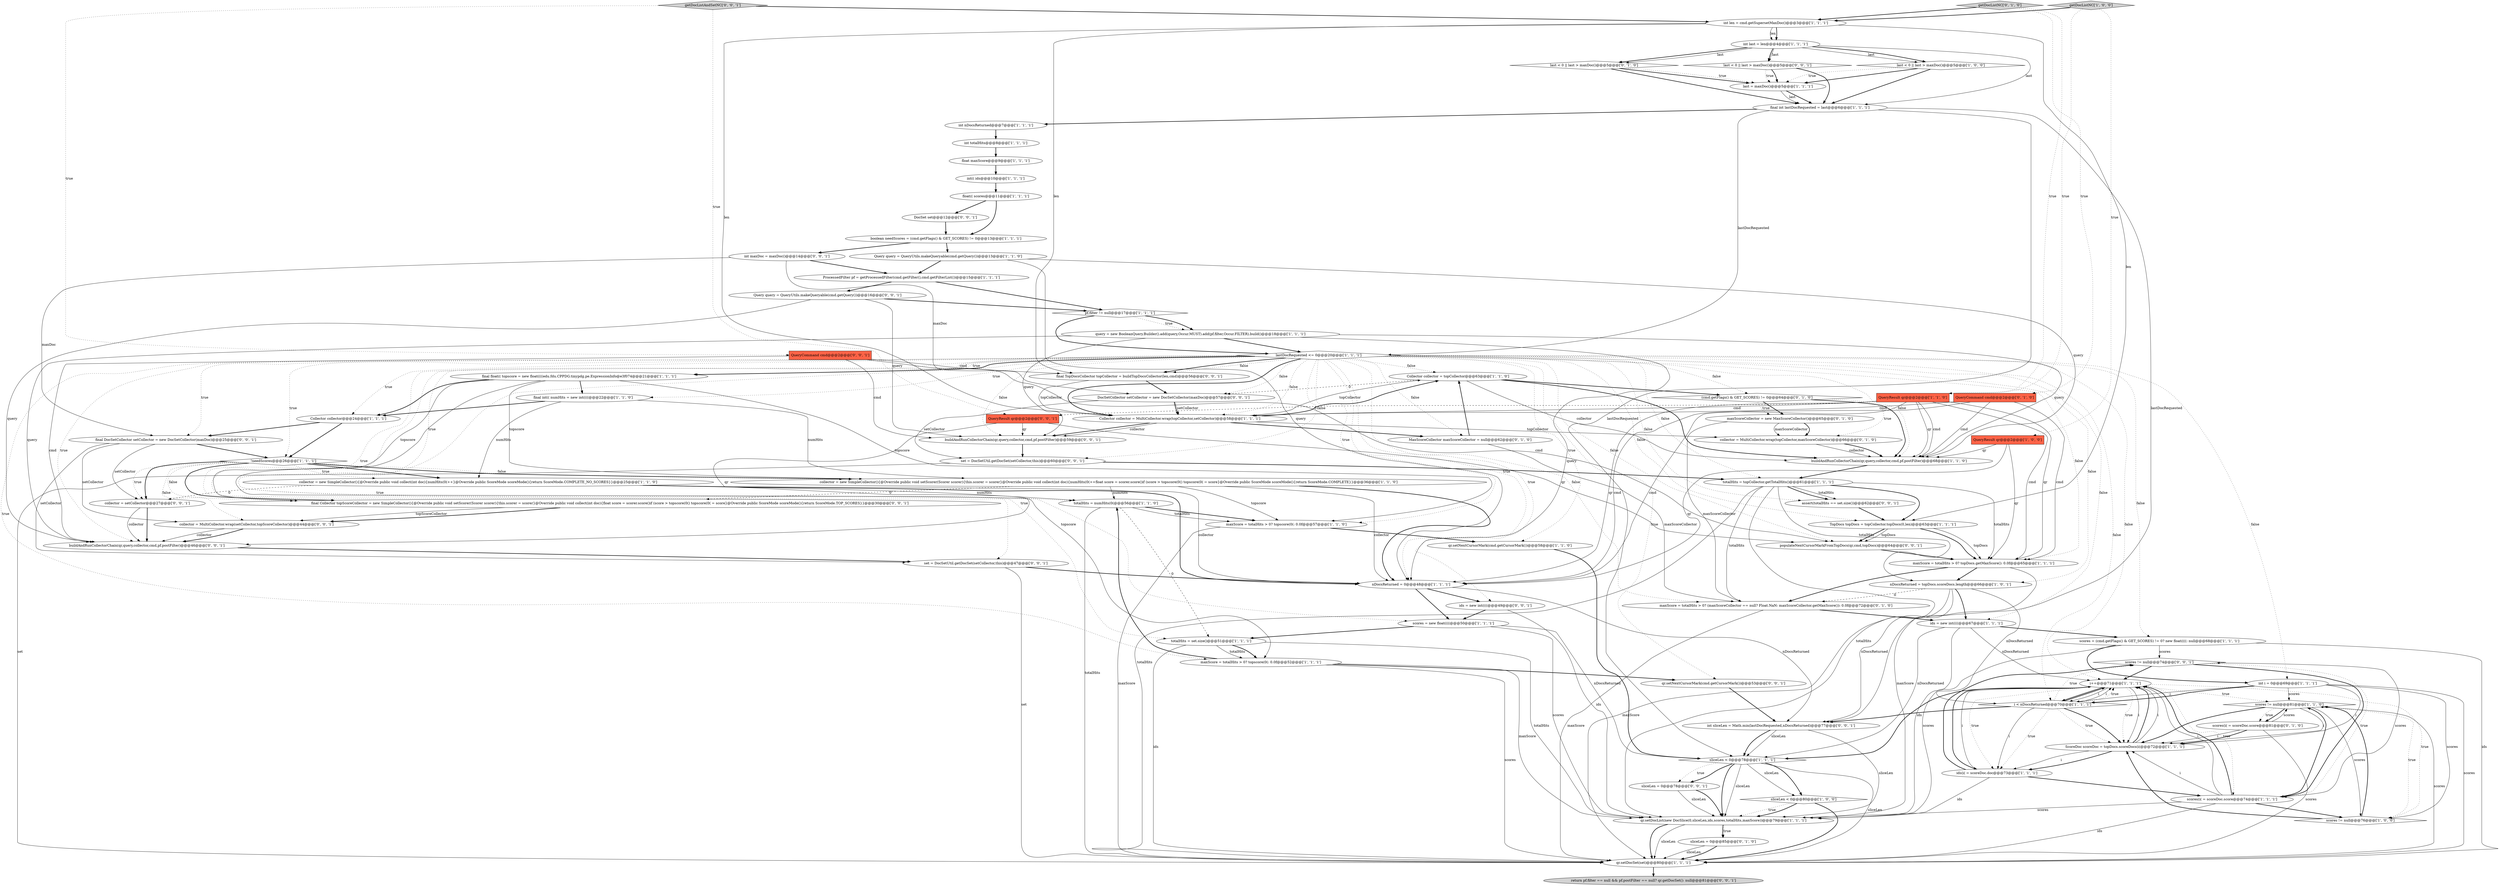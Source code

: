digraph {
70 [style = filled, label = "scores != null@@@74@@@['0', '0', '1']", fillcolor = white, shape = diamond image = "AAA0AAABBB3BBB"];
83 [style = filled, label = "int maxDoc = maxDoc()@@@14@@@['0', '0', '1']", fillcolor = white, shape = ellipse image = "AAA0AAABBB3BBB"];
38 [style = filled, label = "qr.setNextCursorMark(cmd.getCursorMark())@@@58@@@['1', '1', '0']", fillcolor = white, shape = ellipse image = "AAA0AAABBB1BBB"];
76 [style = filled, label = "return pf.filter == null && pf.postFilter == null? qr.getDocSet(): null@@@81@@@['0', '0', '1']", fillcolor = lightgray, shape = ellipse image = "AAA0AAABBB3BBB"];
5 [style = filled, label = "scores = new float((((@@@50@@@['1', '1', '1']", fillcolor = white, shape = ellipse image = "AAA0AAABBB1BBB"];
31 [style = filled, label = "Collector collector = topCollector@@@63@@@['1', '1', '0']", fillcolor = white, shape = ellipse image = "AAA0AAABBB1BBB"];
2 [style = filled, label = "!needScores@@@26@@@['1', '1', '1']", fillcolor = white, shape = diamond image = "AAA0AAABBB1BBB"];
27 [style = filled, label = "Query query = QueryUtils.makeQueryable(cmd.getQuery())@@@13@@@['1', '1', '0']", fillcolor = white, shape = ellipse image = "AAA0AAABBB1BBB"];
39 [style = filled, label = "totalHits = numHits(0(@@@56@@@['1', '1', '0']", fillcolor = white, shape = ellipse image = "AAA0AAABBB1BBB"];
68 [style = filled, label = "int sliceLen = Math.min(lastDocRequested,nDocsReturned)@@@77@@@['0', '0', '1']", fillcolor = white, shape = ellipse image = "AAA0AAABBB3BBB"];
66 [style = filled, label = "final TopDocsCollector topCollector = buildTopDocsCollector(len,cmd)@@@56@@@['0', '0', '1']", fillcolor = white, shape = ellipse image = "AAA0AAABBB3BBB"];
74 [style = filled, label = "getDocListAndSetNC['0', '0', '1']", fillcolor = lightgray, shape = diamond image = "AAA0AAABBB3BBB"];
0 [style = filled, label = "int nDocsReturned@@@7@@@['1', '1', '1']", fillcolor = white, shape = ellipse image = "AAA0AAABBB1BBB"];
45 [style = filled, label = "nDocsReturned = topDocs.scoreDocs.length@@@66@@@['1', '0', '1']", fillcolor = white, shape = ellipse image = "AAA0AAABBB1BBB"];
61 [style = filled, label = "scores(i( = scoreDoc.score@@@81@@@['0', '1', '0']", fillcolor = white, shape = ellipse image = "AAA0AAABBB2BBB"];
10 [style = filled, label = "final float(( topscore = new float((((edu.fdu.CPPDG.tinypdg.pe.ExpressionInfo@e3f074@@@21@@@['1', '1', '1']", fillcolor = white, shape = ellipse image = "AAA0AAABBB1BBB"];
22 [style = filled, label = "query = new BooleanQuery.Builder().add(query,Occur.MUST).add(pf.filter,Occur.FILTER).build()@@@18@@@['1', '1', '1']", fillcolor = white, shape = ellipse image = "AAA0AAABBB1BBB"];
78 [style = filled, label = "DocSet set@@@12@@@['0', '0', '1']", fillcolor = white, shape = ellipse image = "AAA0AAABBB3BBB"];
81 [style = filled, label = "qr.setNextCursorMark(cmd.getCursorMark())@@@53@@@['0', '0', '1']", fillcolor = white, shape = ellipse image = "AAA0AAABBB3BBB"];
28 [style = filled, label = "scores = (cmd.getFlags() & GET_SCORES) != 0? new float((((: null@@@68@@@['1', '1', '1']", fillcolor = white, shape = ellipse image = "AAA0AAABBB1BBB"];
49 [style = filled, label = "pf.filter != null@@@17@@@['1', '1', '1']", fillcolor = white, shape = diamond image = "AAA0AAABBB1BBB"];
64 [style = filled, label = "assert(totalHits == set.size())@@@62@@@['0', '0', '1']", fillcolor = white, shape = ellipse image = "AAA0AAABBB3BBB"];
80 [style = filled, label = "Query query = QueryUtils.makeQueryable(cmd.getQuery())@@@16@@@['0', '0', '1']", fillcolor = white, shape = ellipse image = "AAA0AAABBB3BBB"];
55 [style = filled, label = "MaxScoreCollector maxScoreCollector = null@@@62@@@['0', '1', '0']", fillcolor = white, shape = ellipse image = "AAA1AAABBB2BBB"];
15 [style = filled, label = "totalHits = topCollector.getTotalHits()@@@61@@@['1', '1', '1']", fillcolor = white, shape = ellipse image = "AAA0AAABBB1BBB"];
26 [style = filled, label = "ids = new int((((@@@67@@@['1', '1', '1']", fillcolor = white, shape = ellipse image = "AAA0AAABBB1BBB"];
1 [style = filled, label = "sliceLen < 0@@@78@@@['1', '1', '1']", fillcolor = white, shape = diamond image = "AAA0AAABBB1BBB"];
33 [style = filled, label = "scores != null@@@81@@@['1', '1', '0']", fillcolor = white, shape = diamond image = "AAA0AAABBB1BBB"];
77 [style = filled, label = "final DocSetCollector setCollector = new DocSetCollector(maxDoc)@@@25@@@['0', '0', '1']", fillcolor = white, shape = ellipse image = "AAA0AAABBB3BBB"];
87 [style = filled, label = "set = DocSetUtil.getDocSet(setCollector,this)@@@60@@@['0', '0', '1']", fillcolor = white, shape = ellipse image = "AAA0AAABBB3BBB"];
36 [style = filled, label = "ids(i( = scoreDoc.doc@@@73@@@['1', '1', '1']", fillcolor = white, shape = ellipse image = "AAA0AAABBB1BBB"];
7 [style = filled, label = "Collector collector@@@24@@@['1', '1', '1']", fillcolor = white, shape = ellipse image = "AAA0AAABBB1BBB"];
11 [style = filled, label = "final int lastDocRequested = last@@@6@@@['1', '1', '1']", fillcolor = white, shape = ellipse image = "AAA0AAABBB1BBB"];
52 [style = filled, label = "maxScore = totalHits > 0? topscore(0(: 0.0f@@@57@@@['1', '1', '0']", fillcolor = white, shape = ellipse image = "AAA0AAABBB1BBB"];
24 [style = filled, label = "sliceLen < 0@@@80@@@['1', '0', '0']", fillcolor = white, shape = diamond image = "AAA0AAABBB1BBB"];
72 [style = filled, label = "last < 0 || last > maxDoc()@@@5@@@['0', '0', '1']", fillcolor = white, shape = diamond image = "AAA0AAABBB3BBB"];
18 [style = filled, label = "last < 0 || last > maxDoc()@@@5@@@['1', '0', '0']", fillcolor = white, shape = diamond image = "AAA0AAABBB1BBB"];
20 [style = filled, label = "i++@@@71@@@['1', '1', '1']", fillcolor = white, shape = ellipse image = "AAA0AAABBB1BBB"];
54 [style = filled, label = "QueryCommand cmd@@@2@@@['0', '1', '0']", fillcolor = tomato, shape = box image = "AAA0AAABBB2BBB"];
63 [style = filled, label = "sliceLen = 0@@@78@@@['0', '0', '1']", fillcolor = white, shape = ellipse image = "AAA0AAABBB3BBB"];
75 [style = filled, label = "collector = setCollector@@@27@@@['0', '0', '1']", fillcolor = white, shape = ellipse image = "AAA0AAABBB3BBB"];
71 [style = filled, label = "QueryCommand cmd@@@2@@@['0', '0', '1']", fillcolor = tomato, shape = box image = "AAA0AAABBB3BBB"];
84 [style = filled, label = "set = DocSetUtil.getDocSet(setCollector,this)@@@47@@@['0', '0', '1']", fillcolor = white, shape = ellipse image = "AAA0AAABBB3BBB"];
12 [style = filled, label = "scores != null@@@76@@@['1', '0', '0']", fillcolor = white, shape = diamond image = "AAA0AAABBB1BBB"];
30 [style = filled, label = "nDocsReturned = 0@@@48@@@['1', '1', '1']", fillcolor = white, shape = ellipse image = "AAA0AAABBB1BBB"];
82 [style = filled, label = "collector = MultiCollector.wrap(setCollector,topScoreCollector)@@@44@@@['0', '0', '1']", fillcolor = white, shape = ellipse image = "AAA0AAABBB3BBB"];
34 [style = filled, label = "qr.setDocList(new DocSlice(0,sliceLen,ids,scores,totalHits,maxScore))@@@79@@@['1', '1', '1']", fillcolor = white, shape = ellipse image = "AAA0AAABBB1BBB"];
3 [style = filled, label = "collector = new SimpleCollector(){@Override public void setScorer(Scorer scorer){this.scorer = scorer}@Override public void collect(int doc){numHits(0(++float score = scorer.score()if (score > topscore(0() topscore(0( = score}@Override public ScoreMode scoreMode(){return ScoreMode.COMPLETE}}@@@36@@@['1', '1', '0']", fillcolor = white, shape = ellipse image = "AAA0AAABBB1BBB"];
29 [style = filled, label = "int i = 0@@@69@@@['1', '1', '1']", fillcolor = white, shape = ellipse image = "AAA0AAABBB1BBB"];
85 [style = filled, label = "buildAndRunCollectorChain(qr,query,collector,cmd,pf.postFilter)@@@46@@@['0', '0', '1']", fillcolor = white, shape = ellipse image = "AAA0AAABBB3BBB"];
51 [style = filled, label = "qr.setDocSet(set)@@@80@@@['1', '1', '1']", fillcolor = white, shape = ellipse image = "AAA0AAABBB1BBB"];
86 [style = filled, label = "QueryResult qr@@@2@@@['0', '0', '1']", fillcolor = tomato, shape = box image = "AAA0AAABBB3BBB"];
14 [style = filled, label = "totalHits = set.size()@@@51@@@['1', '1', '1']", fillcolor = white, shape = ellipse image = "AAA0AAABBB1BBB"];
23 [style = filled, label = "Collector collector = MultiCollector.wrap(topCollector,setCollector)@@@58@@@['1', '1', '1']", fillcolor = white, shape = ellipse image = "AAA0AAABBB1BBB"];
42 [style = filled, label = "QueryResult qr@@@2@@@['1', '1', '0']", fillcolor = tomato, shape = box image = "AAA0AAABBB1BBB"];
58 [style = filled, label = "maxScoreCollector = new MaxScoreCollector()@@@65@@@['0', '1', '0']", fillcolor = white, shape = ellipse image = "AAA1AAABBB2BBB"];
65 [style = filled, label = "buildAndRunCollectorChain(qr,query,collector,cmd,pf.postFilter)@@@59@@@['0', '0', '1']", fillcolor = white, shape = ellipse image = "AAA0AAABBB3BBB"];
62 [style = filled, label = "collector = MultiCollector.wrap(topCollector,maxScoreCollector)@@@66@@@['0', '1', '0']", fillcolor = white, shape = ellipse image = "AAA1AAABBB2BBB"];
73 [style = filled, label = "populateNextCursorMarkFromTopDocs(qr,cmd,topDocs)@@@64@@@['0', '0', '1']", fillcolor = white, shape = ellipse image = "AAA0AAABBB3BBB"];
53 [style = filled, label = "(cmd.getFlags() & GET_SCORES) != 0@@@64@@@['0', '1', '0']", fillcolor = white, shape = diamond image = "AAA1AAABBB2BBB"];
13 [style = filled, label = "int len = cmd.getSupersetMaxDoc()@@@3@@@['1', '1', '1']", fillcolor = white, shape = ellipse image = "AAA0AAABBB1BBB"];
69 [style = filled, label = "ids = new int((((@@@49@@@['0', '0', '1']", fillcolor = white, shape = ellipse image = "AAA0AAABBB3BBB"];
41 [style = filled, label = "lastDocRequested <= 0@@@20@@@['1', '1', '1']", fillcolor = white, shape = diamond image = "AAA0AAABBB1BBB"];
79 [style = filled, label = "DocSetCollector setCollector = new DocSetCollector(maxDoc)@@@57@@@['0', '0', '1']", fillcolor = white, shape = ellipse image = "AAA0AAABBB3BBB"];
43 [style = filled, label = "last = maxDoc()@@@5@@@['1', '1', '1']", fillcolor = white, shape = ellipse image = "AAA0AAABBB1BBB"];
37 [style = filled, label = "QueryResult qr@@@2@@@['1', '0', '0']", fillcolor = tomato, shape = box image = "AAA0AAABBB1BBB"];
35 [style = filled, label = "collector = new SimpleCollector(){@Override public void collect(int doc){numHits(0(++}@Override public ScoreMode scoreMode(){return ScoreMode.COMPLETE_NO_SCORES}}@@@25@@@['1', '1', '0']", fillcolor = white, shape = ellipse image = "AAA0AAABBB1BBB"];
8 [style = filled, label = "int totalHits@@@8@@@['1', '1', '1']", fillcolor = white, shape = ellipse image = "AAA0AAABBB1BBB"];
19 [style = filled, label = "float(( scores@@@11@@@['1', '1', '1']", fillcolor = white, shape = ellipse image = "AAA0AAABBB1BBB"];
21 [style = filled, label = "maxScore = totalHits > 0? topDocs.getMaxScore(): 0.0f@@@65@@@['1', '1', '1']", fillcolor = white, shape = ellipse image = "AAA0AAABBB1BBB"];
57 [style = filled, label = "last < 0 || last > maxDoc()@@@5@@@['0', '1', '0']", fillcolor = white, shape = diamond image = "AAA0AAABBB2BBB"];
44 [style = filled, label = "boolean needScores = (cmd.getFlags() & GET_SCORES) != 0@@@13@@@['1', '1', '1']", fillcolor = white, shape = ellipse image = "AAA0AAABBB1BBB"];
6 [style = filled, label = "scores(i( = scoreDoc.score@@@74@@@['1', '1', '1']", fillcolor = white, shape = ellipse image = "AAA0AAABBB1BBB"];
50 [style = filled, label = "ScoreDoc scoreDoc = topDocs.scoreDocs(i(@@@72@@@['1', '1', '1']", fillcolor = white, shape = ellipse image = "AAA0AAABBB1BBB"];
17 [style = filled, label = "ProcessedFilter pf = getProcessedFilter(cmd.getFilter(),cmd.getFilterList())@@@15@@@['1', '1', '1']", fillcolor = white, shape = ellipse image = "AAA0AAABBB1BBB"];
40 [style = filled, label = "buildAndRunCollectorChain(qr,query,collector,cmd,pf.postFilter)@@@68@@@['1', '1', '0']", fillcolor = white, shape = ellipse image = "AAA0AAABBB1BBB"];
48 [style = filled, label = "int last = len@@@4@@@['1', '1', '1']", fillcolor = white, shape = ellipse image = "AAA0AAABBB1BBB"];
47 [style = filled, label = "getDocListNC['1', '0', '0']", fillcolor = lightgray, shape = diamond image = "AAA0AAABBB1BBB"];
16 [style = filled, label = "int(( ids@@@10@@@['1', '1', '1']", fillcolor = white, shape = ellipse image = "AAA0AAABBB1BBB"];
59 [style = filled, label = "sliceLen = 0@@@85@@@['0', '1', '0']", fillcolor = white, shape = ellipse image = "AAA0AAABBB2BBB"];
32 [style = filled, label = "final int(( numHits = new int((((@@@22@@@['1', '1', '0']", fillcolor = white, shape = ellipse image = "AAA0AAABBB1BBB"];
4 [style = filled, label = "maxScore = totalHits > 0? topscore(0(: 0.0f@@@52@@@['1', '1', '1']", fillcolor = white, shape = ellipse image = "AAA0AAABBB1BBB"];
25 [style = filled, label = "TopDocs topDocs = topCollector.topDocs(0,len)@@@63@@@['1', '1', '1']", fillcolor = white, shape = ellipse image = "AAA0AAABBB1BBB"];
46 [style = filled, label = "i < nDocsReturned@@@70@@@['1', '1', '1']", fillcolor = white, shape = diamond image = "AAA0AAABBB1BBB"];
9 [style = filled, label = "float maxScore@@@9@@@['1', '1', '1']", fillcolor = white, shape = ellipse image = "AAA0AAABBB1BBB"];
56 [style = filled, label = "maxScore = totalHits > 0? (maxScoreCollector == null? Float.NaN: maxScoreCollector.getMaxScore()): 0.0f@@@72@@@['0', '1', '0']", fillcolor = white, shape = ellipse image = "AAA1AAABBB2BBB"];
67 [style = filled, label = "final Collector topScoreCollector = new SimpleCollector(){@Override public void setScorer(Scorer scorer){this.scorer = scorer}@Override public void collect(int doc){float score = scorer.score()if (score > topscore(0() topscore(0( = score}@Override public ScoreMode scoreMode(){return ScoreMode.TOP_SCORES}}@@@30@@@['0', '0', '1']", fillcolor = white, shape = ellipse image = "AAA0AAABBB3BBB"];
60 [style = filled, label = "getDocListNC['0', '1', '0']", fillcolor = lightgray, shape = diamond image = "AAA0AAABBB2BBB"];
3->30 [style = solid, label="collector"];
32->35 [style = solid, label="numHits"];
49->41 [style = bold, label=""];
5->14 [style = bold, label=""];
33->51 [style = solid, label="scores"];
12->33 [style = bold, label=""];
87->51 [style = solid, label="set"];
43->11 [style = bold, label=""];
48->72 [style = bold, label=""];
23->62 [style = solid, label="topCollector"];
24->51 [style = bold, label=""];
41->14 [style = dotted, label="true"];
45->51 [style = solid, label="maxScore"];
25->73 [style = bold, label=""];
41->52 [style = dotted, label="true"];
46->20 [style = solid, label="i"];
60->13 [style = bold, label=""];
41->31 [style = dotted, label="false"];
74->71 [style = dotted, label="true"];
6->51 [style = solid, label="ids"];
48->18 [style = solid, label="last"];
31->79 [style = dashed, label="0"];
41->23 [style = bold, label=""];
77->2 [style = bold, label=""];
24->34 [style = dotted, label="true"];
53->62 [style = dotted, label="true"];
42->86 [style = dashed, label="0"];
83->79 [style = solid, label="maxDoc"];
87->15 [style = bold, label=""];
41->81 [style = dotted, label="true"];
0->8 [style = bold, label=""];
58->56 [style = solid, label="maxScoreCollector"];
23->65 [style = bold, label=""];
12->33 [style = dotted, label="true"];
6->70 [style = solid, label="scores"];
1->24 [style = solid, label="sliceLen"];
42->40 [style = solid, label="qr"];
49->22 [style = dotted, label="true"];
28->51 [style = solid, label="ids"];
20->1 [style = bold, label=""];
41->25 [style = dotted, label="false"];
33->50 [style = solid, label="i"];
41->10 [style = dotted, label="true"];
41->5 [style = dotted, label="true"];
41->55 [style = dotted, label="false"];
13->66 [style = solid, label="len"];
54->40 [style = solid, label="cmd"];
1->63 [style = dotted, label="true"];
58->62 [style = bold, label=""];
81->68 [style = bold, label=""];
2->75 [style = dotted, label="true"];
2->67 [style = dotted, label="false"];
20->46 [style = bold, label=""];
45->56 [style = dashed, label="0"];
31->40 [style = solid, label="collector"];
35->39 [style = solid, label="numHits"];
61->51 [style = solid, label="scores"];
18->43 [style = dotted, label="true"];
41->30 [style = dotted, label="true"];
36->20 [style = solid, label="i"];
6->12 [style = bold, label=""];
41->45 [style = dotted, label="false"];
41->64 [style = dotted, label="false"];
26->20 [style = solid, label="nDocsReturned"];
22->30 [style = solid, label="query"];
71->66 [style = solid, label="cmd"];
21->34 [style = solid, label="maxScore"];
19->78 [style = bold, label=""];
32->7 [style = bold, label=""];
45->26 [style = bold, label=""];
70->6 [style = bold, label=""];
86->85 [style = solid, label="qr"];
74->13 [style = bold, label=""];
15->64 [style = solid, label="totalHits"];
15->25 [style = bold, label=""];
36->70 [style = bold, label=""];
42->30 [style = solid, label="cmd"];
59->51 [style = solid, label="sliceLen"];
51->76 [style = bold, label=""];
28->29 [style = bold, label=""];
41->40 [style = dotted, label="false"];
6->20 [style = solid, label="i"];
41->77 [style = dotted, label="true"];
1->51 [style = solid, label="sliceLen"];
80->49 [style = bold, label=""];
37->40 [style = solid, label="qr"];
17->49 [style = bold, label=""];
41->65 [style = dotted, label="false"];
79->87 [style = solid, label="setCollector"];
80->85 [style = solid, label="query"];
39->52 [style = bold, label=""];
1->63 [style = bold, label=""];
46->36 [style = solid, label="i"];
83->77 [style = solid, label="maxDoc"];
52->51 [style = solid, label="maxScore"];
13->48 [style = bold, label=""];
35->30 [style = bold, label=""];
48->11 [style = solid, label="last"];
58->62 [style = solid, label="maxScoreCollector"];
29->46 [style = solid, label="i"];
41->39 [style = dotted, label="true"];
2->82 [style = dotted, label="false"];
20->46 [style = solid, label="i"];
36->6 [style = bold, label=""];
39->51 [style = solid, label="totalHits"];
9->16 [style = bold, label=""];
50->20 [style = bold, label=""];
22->40 [style = solid, label="query"];
10->4 [style = solid, label="topscore"];
14->34 [style = solid, label="totalHits"];
22->41 [style = bold, label=""];
49->22 [style = bold, label=""];
53->40 [style = bold, label=""];
36->34 [style = solid, label="ids"];
54->23 [style = solid, label="cmd"];
79->23 [style = bold, label=""];
3->30 [style = bold, label=""];
70->6 [style = dotted, label="true"];
34->51 [style = bold, label=""];
41->20 [style = dotted, label="false"];
6->20 [style = bold, label=""];
74->86 [style = dotted, label="true"];
48->18 [style = bold, label=""];
86->73 [style = solid, label="qr"];
11->41 [style = solid, label="lastDocRequested"];
10->67 [style = solid, label="topscore"];
3->39 [style = solid, label="numHits"];
3->52 [style = solid, label="topscore"];
28->70 [style = solid, label="scores"];
37->30 [style = solid, label="qr"];
2->3 [style = bold, label=""];
25->21 [style = bold, label=""];
72->43 [style = bold, label=""];
13->23 [style = solid, label="len"];
55->56 [style = solid, label="maxScoreCollector"];
80->65 [style = solid, label="query"];
67->82 [style = solid, label="topScoreCollector"];
61->50 [style = solid, label="i"];
28->34 [style = solid, label="scores"];
40->15 [style = bold, label=""];
41->66 [style = bold, label=""];
77->84 [style = solid, label="setCollector"];
27->17 [style = bold, label=""];
42->21 [style = solid, label="cmd"];
48->57 [style = bold, label=""];
42->30 [style = solid, label="qr"];
18->43 [style = bold, label=""];
44->27 [style = bold, label=""];
41->46 [style = dotted, label="false"];
62->40 [style = solid, label="collector"];
50->20 [style = solid, label="i"];
34->51 [style = solid, label="sliceLen"];
23->31 [style = solid, label="topCollector"];
27->30 [style = solid, label="query"];
54->21 [style = solid, label="cmd"];
11->68 [style = solid, label="lastDocRequested"];
15->34 [style = solid, label="totalHits"];
20->36 [style = bold, label=""];
69->5 [style = bold, label=""];
47->13 [style = bold, label=""];
13->25 [style = solid, label="len"];
41->15 [style = dotted, label="false"];
21->45 [style = bold, label=""];
55->31 [style = bold, label=""];
1->34 [style = bold, label=""];
12->50 [style = bold, label=""];
34->59 [style = bold, label=""];
22->85 [style = solid, label="query"];
41->26 [style = dotted, label="false"];
41->28 [style = dotted, label="false"];
7->2 [style = bold, label=""];
46->20 [style = bold, label=""];
68->34 [style = solid, label="sliceLen"];
50->36 [style = bold, label=""];
41->69 [style = dotted, label="true"];
41->79 [style = dotted, label="false"];
61->33 [style = solid, label="scores"];
33->12 [style = solid, label="scores"];
62->40 [style = bold, label=""];
46->70 [style = dotted, label="true"];
53->58 [style = dotted, label="true"];
66->79 [style = bold, label=""];
79->23 [style = solid, label="setCollector"];
41->85 [style = dotted, label="true"];
46->20 [style = dotted, label="true"];
46->50 [style = dotted, label="true"];
68->1 [style = solid, label="sliceLen"];
46->36 [style = dotted, label="true"];
59->51 [style = bold, label=""];
6->50 [style = solid, label="i"];
4->34 [style = solid, label="maxScore"];
4->81 [style = bold, label=""];
30->68 [style = solid, label="nDocsReturned"];
42->21 [style = solid, label="qr"];
60->42 [style = dotted, label="true"];
29->51 [style = solid, label="scores"];
11->0 [style = bold, label=""];
16->19 [style = bold, label=""];
50->36 [style = solid, label="i"];
41->73 [style = dotted, label="false"];
54->30 [style = solid, label="cmd"];
19->44 [style = bold, label=""];
82->85 [style = solid, label="collector"];
20->36 [style = dotted, label="true"];
17->80 [style = bold, label=""];
72->11 [style = bold, label=""];
38->1 [style = bold, label=""];
71->65 [style = solid, label="cmd"];
1->24 [style = bold, label=""];
29->12 [style = solid, label="scores"];
33->61 [style = dotted, label="true"];
34->59 [style = dotted, label="true"];
63->34 [style = solid, label="sliceLen"];
3->67 [style = dashed, label="0"];
56->51 [style = solid, label="maxScore"];
23->31 [style = bold, label=""];
35->75 [style = dashed, label="0"];
75->85 [style = solid, label="collector"];
20->12 [style = dotted, label="true"];
15->51 [style = solid, label="totalHits"];
15->21 [style = solid, label="totalHits"];
41->7 [style = dotted, label="true"];
42->40 [style = solid, label="cmd"];
65->87 [style = bold, label=""];
33->50 [style = bold, label=""];
20->33 [style = dotted, label="true"];
10->7 [style = bold, label=""];
41->10 [style = bold, label=""];
60->54 [style = dotted, label="true"];
41->66 [style = dotted, label="false"];
41->4 [style = dotted, label="true"];
41->21 [style = dotted, label="false"];
29->50 [style = solid, label="i"];
70->20 [style = bold, label=""];
27->40 [style = solid, label="query"];
26->28 [style = bold, label=""];
83->17 [style = bold, label=""];
82->85 [style = bold, label=""];
4->51 [style = solid, label="scores"];
41->53 [style = dotted, label="false"];
69->34 [style = solid, label="ids"];
47->42 [style = dotted, label="true"];
32->3 [style = solid, label="numHits"];
45->46 [style = solid, label="nDocsReturned"];
2->3 [style = dotted, label="false"];
13->48 [style = solid, label="len"];
47->37 [style = dotted, label="true"];
56->26 [style = bold, label=""];
18->11 [style = bold, label=""];
5->1 [style = solid, label="nDocsReturned"];
61->50 [style = bold, label=""];
35->30 [style = solid, label="collector"];
15->45 [style = solid, label="totalHits"];
31->53 [style = bold, label=""];
21->56 [style = bold, label=""];
26->1 [style = solid, label="nDocsReturned"];
57->43 [style = bold, label=""];
29->46 [style = bold, label=""];
64->25 [style = bold, label=""];
2->35 [style = dotted, label="true"];
20->50 [style = dotted, label="true"];
10->32 [style = bold, label=""];
57->43 [style = dotted, label="true"];
48->72 [style = solid, label="last"];
8->9 [style = bold, label=""];
24->34 [style = bold, label=""];
44->83 [style = bold, label=""];
72->43 [style = dotted, label="true"];
31->40 [style = bold, label=""];
75->85 [style = bold, label=""];
15->64 [style = bold, label=""];
48->57 [style = solid, label="last"];
4->39 [style = bold, label=""];
15->56 [style = solid, label="totalHits"];
29->33 [style = solid, label="scores"];
1->34 [style = solid, label="sliceLen"];
84->30 [style = bold, label=""];
26->34 [style = solid, label="ids"];
46->68 [style = bold, label=""];
11->1 [style = solid, label="lastDocRequested"];
77->82 [style = solid, label="setCollector"];
57->11 [style = bold, label=""];
84->51 [style = solid, label="set"];
73->21 [style = bold, label=""];
63->34 [style = bold, label=""];
41->84 [style = dotted, label="true"];
5->34 [style = solid, label="scores"];
6->33 [style = bold, label=""];
52->38 [style = bold, label=""];
37->21 [style = solid, label="qr"];
25->73 [style = solid, label="topDocs"];
71->85 [style = solid, label="cmd"];
14->4 [style = solid, label="totalHits"];
6->34 [style = solid, label="scores"];
41->29 [style = dotted, label="false"];
10->3 [style = solid, label="topscore"];
25->21 [style = solid, label="topDocs"];
41->87 [style = dotted, label="false"];
41->56 [style = dotted, label="false"];
7->77 [style = bold, label=""];
78->44 [style = bold, label=""];
46->50 [style = bold, label=""];
41->2 [style = dotted, label="true"];
2->67 [style = bold, label=""];
68->1 [style = bold, label=""];
39->14 [style = dashed, label="0"];
30->5 [style = bold, label=""];
10->52 [style = solid, label="topscore"];
86->65 [style = solid, label="qr"];
77->75 [style = solid, label="setCollector"];
23->65 [style = solid, label="collector"];
2->75 [style = bold, label=""];
33->61 [style = bold, label=""];
14->51 [style = solid, label="ids"];
71->73 [style = solid, label="cmd"];
67->82 [style = bold, label=""];
42->23 [style = solid, label="cmd"];
41->32 [style = dotted, label="true"];
39->52 [style = solid, label="totalHits"];
14->4 [style = bold, label=""];
23->55 [style = bold, label=""];
41->38 [style = dotted, label="true"];
20->50 [style = solid, label="i"];
20->6 [style = dotted, label="true"];
2->35 [style = bold, label=""];
66->23 [style = solid, label="topCollector"];
45->68 [style = solid, label="nDocsReturned"];
43->11 [style = solid, label="last"];
85->84 [style = bold, label=""];
41->23 [style = dotted, label="false"];
53->58 [style = bold, label=""];
22->65 [style = solid, label="query"];
30->69 [style = bold, label=""];
}
